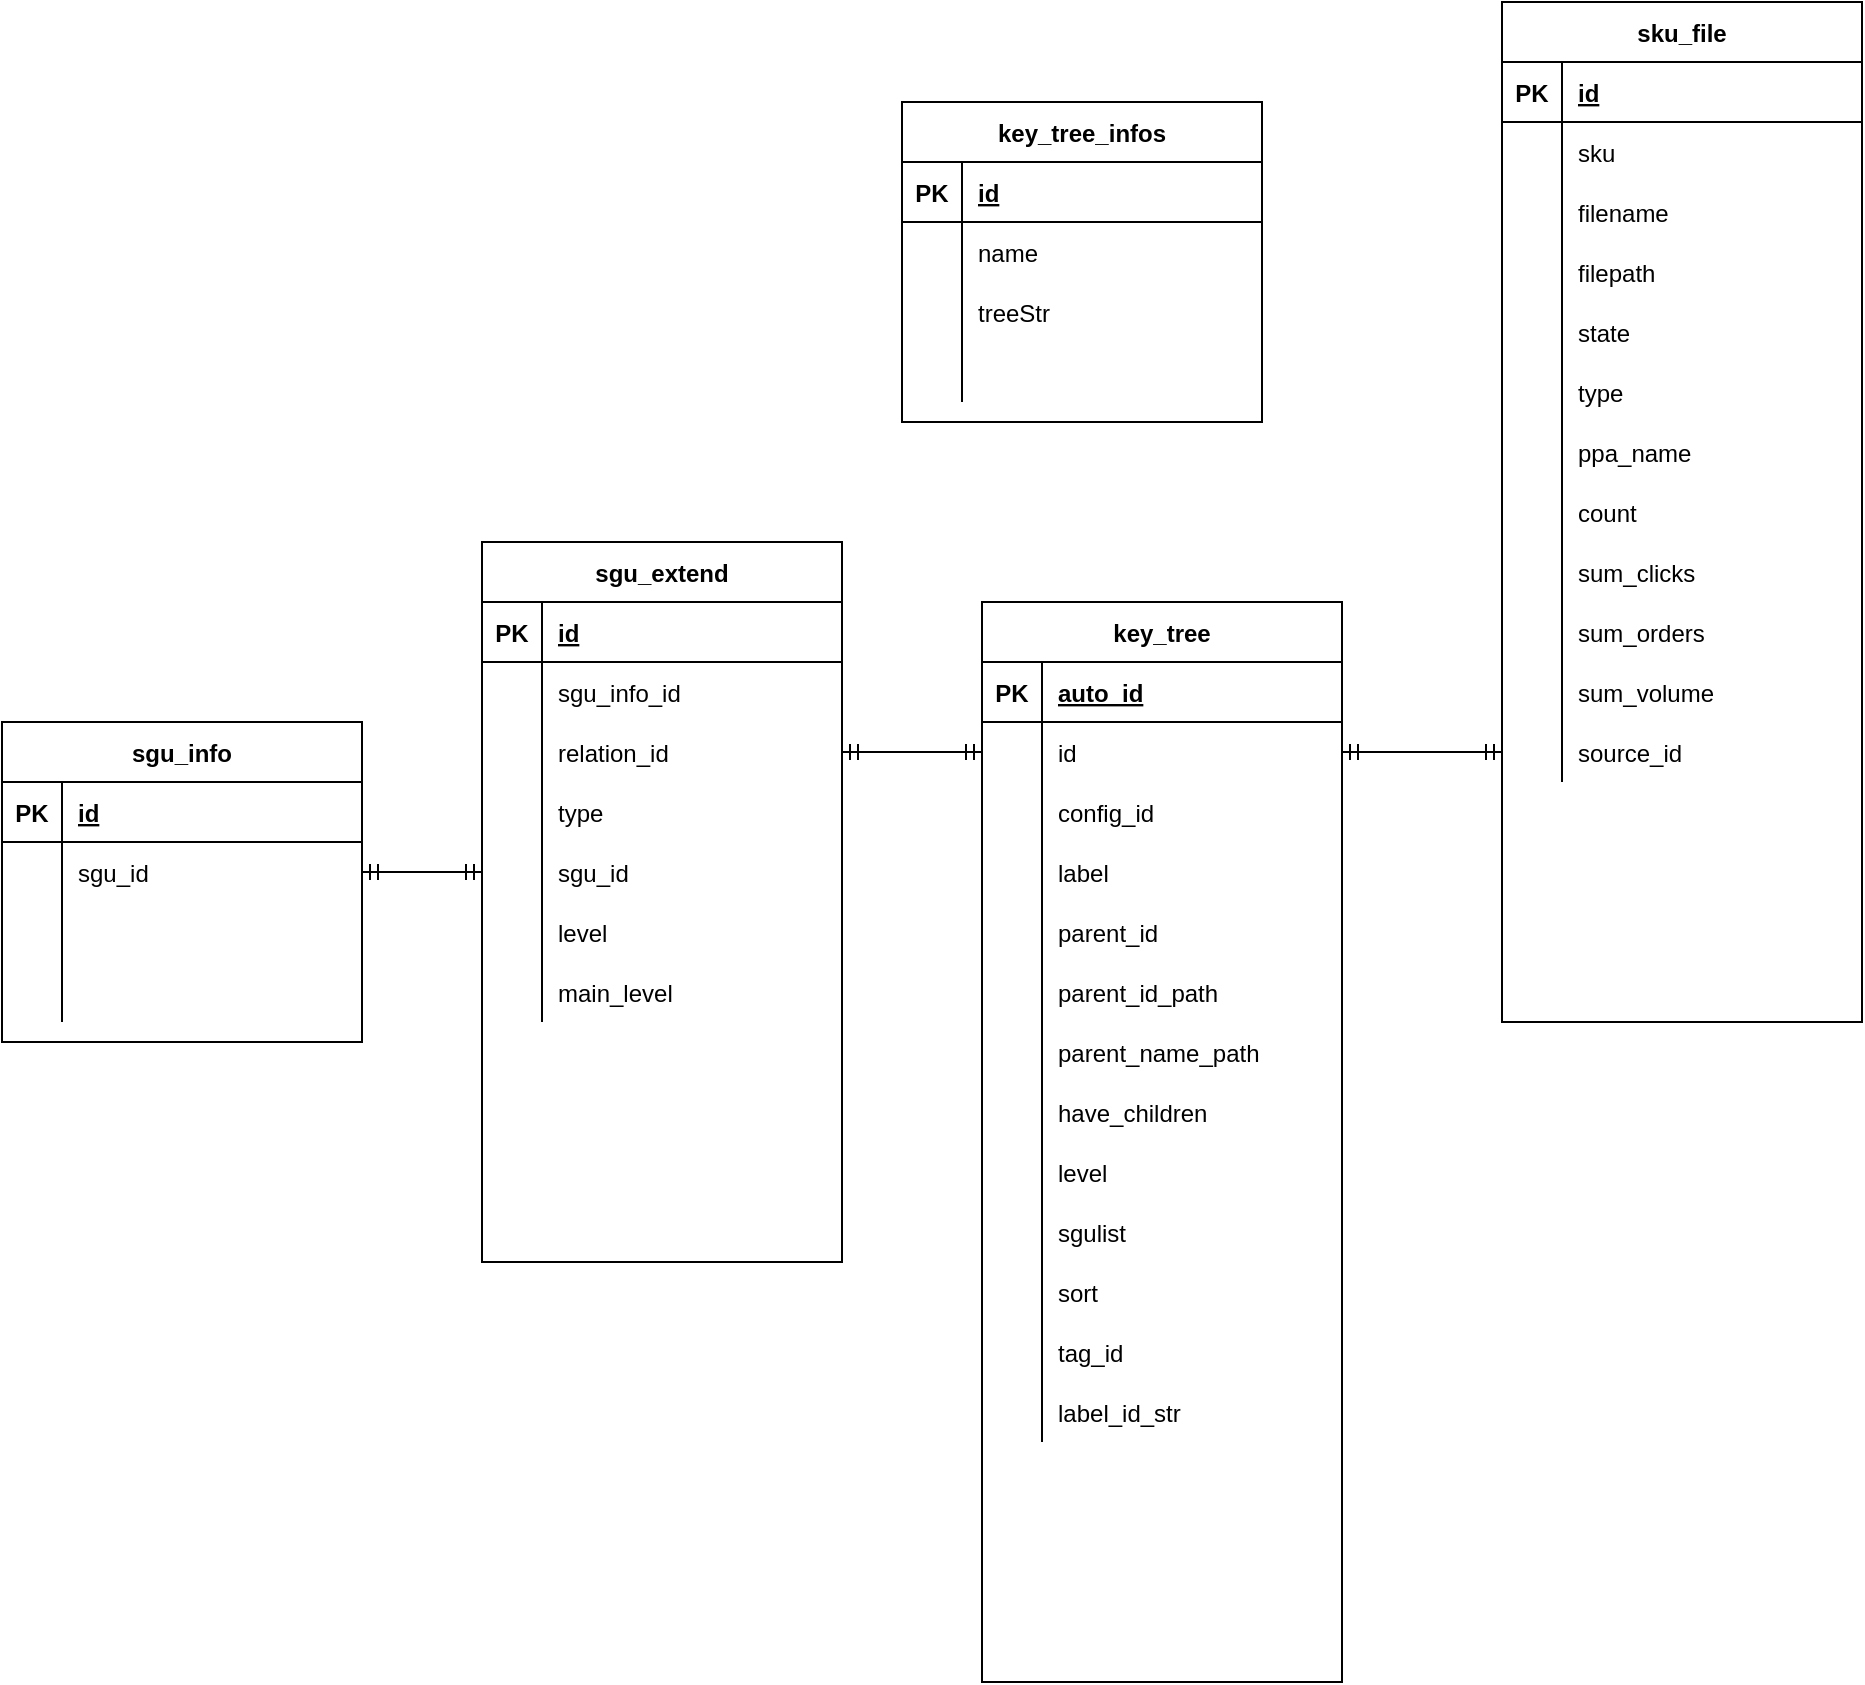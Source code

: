 <mxfile version="13.6.5" type="github">
  <diagram id="T2c0JC1pG8qGvLofcxiz" name="Page-1">
    <mxGraphModel dx="1108" dy="1663" grid="1" gridSize="10" guides="1" tooltips="1" connect="1" arrows="1" fold="1" page="1" pageScale="1" pageWidth="827" pageHeight="1169" math="0" shadow="0">
      <root>
        <mxCell id="0" />
        <mxCell id="1" parent="0" />
        <mxCell id="lmjLTgkYBgZOz8Km2oB--86" value="" style="edgeStyle=entityRelationEdgeStyle;fontSize=12;html=1;endArrow=ERmandOne;startArrow=ERmandOne;" parent="1" source="lmjLTgkYBgZOz8Km2oB--60" target="lmjLTgkYBgZOz8Km2oB--5" edge="1">
          <mxGeometry width="100" height="100" relative="1" as="geometry">
            <mxPoint x="480" y="310" as="sourcePoint" />
            <mxPoint x="580" y="210" as="targetPoint" />
          </mxGeometry>
        </mxCell>
        <mxCell id="lmjLTgkYBgZOz8Km2oB--1" value="sgu_info" style="shape=table;startSize=30;container=1;collapsible=1;childLayout=tableLayout;fixedRows=1;rowLines=0;fontStyle=1;align=center;resizeLast=1;" parent="1" vertex="1">
          <mxGeometry x="50" y="120" width="180" height="160" as="geometry">
            <mxRectangle x="30" y="80" width="80" height="30" as="alternateBounds" />
          </mxGeometry>
        </mxCell>
        <mxCell id="lmjLTgkYBgZOz8Km2oB--2" value="" style="shape=partialRectangle;collapsible=0;dropTarget=0;pointerEvents=0;fillColor=none;top=0;left=0;bottom=1;right=0;points=[[0,0.5],[1,0.5]];portConstraint=eastwest;" parent="lmjLTgkYBgZOz8Km2oB--1" vertex="1">
          <mxGeometry y="30" width="180" height="30" as="geometry" />
        </mxCell>
        <mxCell id="lmjLTgkYBgZOz8Km2oB--3" value="PK" style="shape=partialRectangle;connectable=0;fillColor=none;top=0;left=0;bottom=0;right=0;fontStyle=1;overflow=hidden;" parent="lmjLTgkYBgZOz8Km2oB--2" vertex="1">
          <mxGeometry width="30" height="30" as="geometry" />
        </mxCell>
        <mxCell id="lmjLTgkYBgZOz8Km2oB--4" value="id" style="shape=partialRectangle;connectable=0;fillColor=none;top=0;left=0;bottom=0;right=0;align=left;spacingLeft=6;fontStyle=5;overflow=hidden;" parent="lmjLTgkYBgZOz8Km2oB--2" vertex="1">
          <mxGeometry x="30" width="150" height="30" as="geometry" />
        </mxCell>
        <mxCell id="lmjLTgkYBgZOz8Km2oB--5" value="" style="shape=partialRectangle;collapsible=0;dropTarget=0;pointerEvents=0;fillColor=none;top=0;left=0;bottom=0;right=0;points=[[0,0.5],[1,0.5]];portConstraint=eastwest;" parent="lmjLTgkYBgZOz8Km2oB--1" vertex="1">
          <mxGeometry y="60" width="180" height="30" as="geometry" />
        </mxCell>
        <mxCell id="lmjLTgkYBgZOz8Km2oB--6" value="" style="shape=partialRectangle;connectable=0;fillColor=none;top=0;left=0;bottom=0;right=0;editable=1;overflow=hidden;" parent="lmjLTgkYBgZOz8Km2oB--5" vertex="1">
          <mxGeometry width="30" height="30" as="geometry" />
        </mxCell>
        <mxCell id="lmjLTgkYBgZOz8Km2oB--7" value="sgu_id" style="shape=partialRectangle;connectable=0;fillColor=none;top=0;left=0;bottom=0;right=0;align=left;spacingLeft=6;overflow=hidden;" parent="lmjLTgkYBgZOz8Km2oB--5" vertex="1">
          <mxGeometry x="30" width="150" height="30" as="geometry" />
        </mxCell>
        <mxCell id="lmjLTgkYBgZOz8Km2oB--8" value="" style="shape=partialRectangle;collapsible=0;dropTarget=0;pointerEvents=0;fillColor=none;top=0;left=0;bottom=0;right=0;points=[[0,0.5],[1,0.5]];portConstraint=eastwest;" parent="lmjLTgkYBgZOz8Km2oB--1" vertex="1">
          <mxGeometry y="90" width="180" height="30" as="geometry" />
        </mxCell>
        <mxCell id="lmjLTgkYBgZOz8Km2oB--9" value="" style="shape=partialRectangle;connectable=0;fillColor=none;top=0;left=0;bottom=0;right=0;editable=1;overflow=hidden;" parent="lmjLTgkYBgZOz8Km2oB--8" vertex="1">
          <mxGeometry width="30" height="30" as="geometry" />
        </mxCell>
        <mxCell id="lmjLTgkYBgZOz8Km2oB--10" value="" style="shape=partialRectangle;connectable=0;fillColor=none;top=0;left=0;bottom=0;right=0;align=left;spacingLeft=6;overflow=hidden;" parent="lmjLTgkYBgZOz8Km2oB--8" vertex="1">
          <mxGeometry x="30" width="150" height="30" as="geometry" />
        </mxCell>
        <mxCell id="lmjLTgkYBgZOz8Km2oB--11" value="" style="shape=partialRectangle;collapsible=0;dropTarget=0;pointerEvents=0;fillColor=none;top=0;left=0;bottom=0;right=0;points=[[0,0.5],[1,0.5]];portConstraint=eastwest;" parent="lmjLTgkYBgZOz8Km2oB--1" vertex="1">
          <mxGeometry y="120" width="180" height="30" as="geometry" />
        </mxCell>
        <mxCell id="lmjLTgkYBgZOz8Km2oB--12" value="" style="shape=partialRectangle;connectable=0;fillColor=none;top=0;left=0;bottom=0;right=0;editable=1;overflow=hidden;" parent="lmjLTgkYBgZOz8Km2oB--11" vertex="1">
          <mxGeometry width="30" height="30" as="geometry" />
        </mxCell>
        <mxCell id="lmjLTgkYBgZOz8Km2oB--13" value="" style="shape=partialRectangle;connectable=0;fillColor=none;top=0;left=0;bottom=0;right=0;align=left;spacingLeft=6;overflow=hidden;" parent="lmjLTgkYBgZOz8Km2oB--11" vertex="1">
          <mxGeometry x="30" width="150" height="30" as="geometry" />
        </mxCell>
        <mxCell id="lmjLTgkYBgZOz8Km2oB--46" value="sgu_extend" style="shape=table;startSize=30;container=1;collapsible=1;childLayout=tableLayout;fixedRows=1;rowLines=0;fontStyle=1;align=center;resizeLast=1;fillColor=none;" parent="1" vertex="1">
          <mxGeometry x="290" y="30" width="180" height="360" as="geometry">
            <mxRectangle x="570" y="75" width="60" height="30" as="alternateBounds" />
          </mxGeometry>
        </mxCell>
        <mxCell id="lmjLTgkYBgZOz8Km2oB--47" value="" style="shape=partialRectangle;collapsible=0;dropTarget=0;pointerEvents=0;fillColor=none;top=0;left=0;bottom=1;right=0;points=[[0,0.5],[1,0.5]];portConstraint=eastwest;" parent="lmjLTgkYBgZOz8Km2oB--46" vertex="1">
          <mxGeometry y="30" width="180" height="30" as="geometry" />
        </mxCell>
        <mxCell id="lmjLTgkYBgZOz8Km2oB--48" value="PK" style="shape=partialRectangle;connectable=0;fillColor=none;top=0;left=0;bottom=0;right=0;fontStyle=1;overflow=hidden;" parent="lmjLTgkYBgZOz8Km2oB--47" vertex="1">
          <mxGeometry width="30" height="30" as="geometry" />
        </mxCell>
        <mxCell id="lmjLTgkYBgZOz8Km2oB--49" value="id" style="shape=partialRectangle;connectable=0;fillColor=none;top=0;left=0;bottom=0;right=0;align=left;spacingLeft=6;fontStyle=5;overflow=hidden;" parent="lmjLTgkYBgZOz8Km2oB--47" vertex="1">
          <mxGeometry x="30" width="150" height="30" as="geometry" />
        </mxCell>
        <mxCell id="lmjLTgkYBgZOz8Km2oB--50" value="" style="shape=partialRectangle;collapsible=0;dropTarget=0;pointerEvents=0;fillColor=none;top=0;left=0;bottom=0;right=0;points=[[0,0.5],[1,0.5]];portConstraint=eastwest;" parent="lmjLTgkYBgZOz8Km2oB--46" vertex="1">
          <mxGeometry y="60" width="180" height="30" as="geometry" />
        </mxCell>
        <mxCell id="lmjLTgkYBgZOz8Km2oB--51" value="" style="shape=partialRectangle;connectable=0;fillColor=none;top=0;left=0;bottom=0;right=0;editable=1;overflow=hidden;" parent="lmjLTgkYBgZOz8Km2oB--50" vertex="1">
          <mxGeometry width="30" height="30" as="geometry" />
        </mxCell>
        <mxCell id="lmjLTgkYBgZOz8Km2oB--52" value="sgu_info_id" style="shape=partialRectangle;connectable=0;fillColor=none;top=0;left=0;bottom=0;right=0;align=left;spacingLeft=6;overflow=hidden;" parent="lmjLTgkYBgZOz8Km2oB--50" vertex="1">
          <mxGeometry x="30" width="150" height="30" as="geometry" />
        </mxCell>
        <mxCell id="lmjLTgkYBgZOz8Km2oB--53" value="" style="shape=partialRectangle;collapsible=0;dropTarget=0;pointerEvents=0;fillColor=none;top=0;left=0;bottom=0;right=0;points=[[0,0.5],[1,0.5]];portConstraint=eastwest;" parent="lmjLTgkYBgZOz8Km2oB--46" vertex="1">
          <mxGeometry y="90" width="180" height="30" as="geometry" />
        </mxCell>
        <mxCell id="lmjLTgkYBgZOz8Km2oB--54" value="" style="shape=partialRectangle;connectable=0;fillColor=none;top=0;left=0;bottom=0;right=0;editable=1;overflow=hidden;" parent="lmjLTgkYBgZOz8Km2oB--53" vertex="1">
          <mxGeometry width="30" height="30" as="geometry" />
        </mxCell>
        <mxCell id="lmjLTgkYBgZOz8Km2oB--55" value="relation_id" style="shape=partialRectangle;connectable=0;fillColor=none;top=0;left=0;bottom=0;right=0;align=left;spacingLeft=6;overflow=hidden;" parent="lmjLTgkYBgZOz8Km2oB--53" vertex="1">
          <mxGeometry x="30" width="150" height="30" as="geometry" />
        </mxCell>
        <mxCell id="lmjLTgkYBgZOz8Km2oB--56" value="" style="shape=partialRectangle;collapsible=0;dropTarget=0;pointerEvents=0;fillColor=none;top=0;left=0;bottom=0;right=0;points=[[0,0.5],[1,0.5]];portConstraint=eastwest;" parent="lmjLTgkYBgZOz8Km2oB--46" vertex="1">
          <mxGeometry y="120" width="180" height="30" as="geometry" />
        </mxCell>
        <mxCell id="lmjLTgkYBgZOz8Km2oB--57" value="" style="shape=partialRectangle;connectable=0;fillColor=none;top=0;left=0;bottom=0;right=0;editable=1;overflow=hidden;" parent="lmjLTgkYBgZOz8Km2oB--56" vertex="1">
          <mxGeometry width="30" height="30" as="geometry" />
        </mxCell>
        <mxCell id="lmjLTgkYBgZOz8Km2oB--58" value="type" style="shape=partialRectangle;connectable=0;fillColor=none;top=0;left=0;bottom=0;right=0;align=left;spacingLeft=6;overflow=hidden;" parent="lmjLTgkYBgZOz8Km2oB--56" vertex="1">
          <mxGeometry x="30" width="150" height="30" as="geometry" />
        </mxCell>
        <mxCell id="lmjLTgkYBgZOz8Km2oB--60" value="" style="shape=partialRectangle;collapsible=0;dropTarget=0;pointerEvents=0;fillColor=none;top=0;left=0;bottom=0;right=0;points=[[0,0.5],[1,0.5]];portConstraint=eastwest;" parent="lmjLTgkYBgZOz8Km2oB--46" vertex="1">
          <mxGeometry y="150" width="180" height="30" as="geometry" />
        </mxCell>
        <mxCell id="lmjLTgkYBgZOz8Km2oB--61" value="" style="shape=partialRectangle;connectable=0;fillColor=none;top=0;left=0;bottom=0;right=0;editable=1;overflow=hidden;" parent="lmjLTgkYBgZOz8Km2oB--60" vertex="1">
          <mxGeometry width="30" height="30" as="geometry" />
        </mxCell>
        <mxCell id="lmjLTgkYBgZOz8Km2oB--62" value="sgu_id" style="shape=partialRectangle;connectable=0;fillColor=none;top=0;left=0;bottom=0;right=0;align=left;spacingLeft=6;overflow=hidden;" parent="lmjLTgkYBgZOz8Km2oB--60" vertex="1">
          <mxGeometry x="30" width="150" height="30" as="geometry" />
        </mxCell>
        <mxCell id="lmjLTgkYBgZOz8Km2oB--79" value="" style="shape=partialRectangle;collapsible=0;dropTarget=0;pointerEvents=0;fillColor=none;top=0;left=0;bottom=0;right=0;points=[[0,0.5],[1,0.5]];portConstraint=eastwest;" parent="lmjLTgkYBgZOz8Km2oB--46" vertex="1">
          <mxGeometry y="180" width="180" height="30" as="geometry" />
        </mxCell>
        <mxCell id="lmjLTgkYBgZOz8Km2oB--80" value="" style="shape=partialRectangle;connectable=0;fillColor=none;top=0;left=0;bottom=0;right=0;editable=1;overflow=hidden;" parent="lmjLTgkYBgZOz8Km2oB--79" vertex="1">
          <mxGeometry width="30" height="30" as="geometry" />
        </mxCell>
        <mxCell id="lmjLTgkYBgZOz8Km2oB--81" value="level" style="shape=partialRectangle;connectable=0;fillColor=none;top=0;left=0;bottom=0;right=0;align=left;spacingLeft=6;overflow=hidden;" parent="lmjLTgkYBgZOz8Km2oB--79" vertex="1">
          <mxGeometry x="30" width="150" height="30" as="geometry" />
        </mxCell>
        <mxCell id="lmjLTgkYBgZOz8Km2oB--82" value="" style="shape=partialRectangle;collapsible=0;dropTarget=0;pointerEvents=0;fillColor=none;top=0;left=0;bottom=0;right=0;points=[[0,0.5],[1,0.5]];portConstraint=eastwest;" parent="lmjLTgkYBgZOz8Km2oB--46" vertex="1">
          <mxGeometry y="210" width="180" height="30" as="geometry" />
        </mxCell>
        <mxCell id="lmjLTgkYBgZOz8Km2oB--83" value="" style="shape=partialRectangle;connectable=0;fillColor=none;top=0;left=0;bottom=0;right=0;editable=1;overflow=hidden;" parent="lmjLTgkYBgZOz8Km2oB--82" vertex="1">
          <mxGeometry width="30" height="30" as="geometry" />
        </mxCell>
        <mxCell id="lmjLTgkYBgZOz8Km2oB--84" value="main_level" style="shape=partialRectangle;connectable=0;fillColor=none;top=0;left=0;bottom=0;right=0;align=left;spacingLeft=6;overflow=hidden;" parent="lmjLTgkYBgZOz8Km2oB--82" vertex="1">
          <mxGeometry x="30" width="150" height="30" as="geometry" />
        </mxCell>
        <mxCell id="lmjLTgkYBgZOz8Km2oB--108" value="key_tree" style="shape=table;startSize=30;container=1;collapsible=1;childLayout=tableLayout;fixedRows=1;rowLines=0;fontStyle=1;align=center;resizeLast=1;fillColor=none;" parent="1" vertex="1">
          <mxGeometry x="540" y="60" width="180" height="540" as="geometry">
            <mxRectangle x="570" y="75" width="60" height="30" as="alternateBounds" />
          </mxGeometry>
        </mxCell>
        <mxCell id="lmjLTgkYBgZOz8Km2oB--109" value="" style="shape=partialRectangle;collapsible=0;dropTarget=0;pointerEvents=0;fillColor=none;top=0;left=0;bottom=1;right=0;points=[[0,0.5],[1,0.5]];portConstraint=eastwest;" parent="lmjLTgkYBgZOz8Km2oB--108" vertex="1">
          <mxGeometry y="30" width="180" height="30" as="geometry" />
        </mxCell>
        <mxCell id="lmjLTgkYBgZOz8Km2oB--110" value="PK" style="shape=partialRectangle;connectable=0;fillColor=none;top=0;left=0;bottom=0;right=0;fontStyle=1;overflow=hidden;" parent="lmjLTgkYBgZOz8Km2oB--109" vertex="1">
          <mxGeometry width="30" height="30" as="geometry" />
        </mxCell>
        <mxCell id="lmjLTgkYBgZOz8Km2oB--111" value="auto_id" style="shape=partialRectangle;connectable=0;fillColor=none;top=0;left=0;bottom=0;right=0;align=left;spacingLeft=6;fontStyle=5;overflow=hidden;" parent="lmjLTgkYBgZOz8Km2oB--109" vertex="1">
          <mxGeometry x="30" width="150" height="30" as="geometry" />
        </mxCell>
        <mxCell id="lmjLTgkYBgZOz8Km2oB--112" value="" style="shape=partialRectangle;collapsible=0;dropTarget=0;pointerEvents=0;fillColor=none;top=0;left=0;bottom=0;right=0;points=[[0,0.5],[1,0.5]];portConstraint=eastwest;" parent="lmjLTgkYBgZOz8Km2oB--108" vertex="1">
          <mxGeometry y="60" width="180" height="30" as="geometry" />
        </mxCell>
        <mxCell id="lmjLTgkYBgZOz8Km2oB--113" value="" style="shape=partialRectangle;connectable=0;fillColor=none;top=0;left=0;bottom=0;right=0;editable=1;overflow=hidden;" parent="lmjLTgkYBgZOz8Km2oB--112" vertex="1">
          <mxGeometry width="30" height="30" as="geometry" />
        </mxCell>
        <mxCell id="lmjLTgkYBgZOz8Km2oB--114" value="id" style="shape=partialRectangle;connectable=0;fillColor=none;top=0;left=0;bottom=0;right=0;align=left;spacingLeft=6;overflow=hidden;" parent="lmjLTgkYBgZOz8Km2oB--112" vertex="1">
          <mxGeometry x="30" width="150" height="30" as="geometry" />
        </mxCell>
        <mxCell id="lmjLTgkYBgZOz8Km2oB--115" value="" style="shape=partialRectangle;collapsible=0;dropTarget=0;pointerEvents=0;fillColor=none;top=0;left=0;bottom=0;right=0;points=[[0,0.5],[1,0.5]];portConstraint=eastwest;" parent="lmjLTgkYBgZOz8Km2oB--108" vertex="1">
          <mxGeometry y="90" width="180" height="30" as="geometry" />
        </mxCell>
        <mxCell id="lmjLTgkYBgZOz8Km2oB--116" value="" style="shape=partialRectangle;connectable=0;fillColor=none;top=0;left=0;bottom=0;right=0;editable=1;overflow=hidden;" parent="lmjLTgkYBgZOz8Km2oB--115" vertex="1">
          <mxGeometry width="30" height="30" as="geometry" />
        </mxCell>
        <mxCell id="lmjLTgkYBgZOz8Km2oB--117" value="config_id" style="shape=partialRectangle;connectable=0;fillColor=none;top=0;left=0;bottom=0;right=0;align=left;spacingLeft=6;overflow=hidden;" parent="lmjLTgkYBgZOz8Km2oB--115" vertex="1">
          <mxGeometry x="30" width="150" height="30" as="geometry" />
        </mxCell>
        <mxCell id="lmjLTgkYBgZOz8Km2oB--118" value="" style="shape=partialRectangle;collapsible=0;dropTarget=0;pointerEvents=0;fillColor=none;top=0;left=0;bottom=0;right=0;points=[[0,0.5],[1,0.5]];portConstraint=eastwest;" parent="lmjLTgkYBgZOz8Km2oB--108" vertex="1">
          <mxGeometry y="120" width="180" height="30" as="geometry" />
        </mxCell>
        <mxCell id="lmjLTgkYBgZOz8Km2oB--119" value="" style="shape=partialRectangle;connectable=0;fillColor=none;top=0;left=0;bottom=0;right=0;editable=1;overflow=hidden;" parent="lmjLTgkYBgZOz8Km2oB--118" vertex="1">
          <mxGeometry width="30" height="30" as="geometry" />
        </mxCell>
        <mxCell id="lmjLTgkYBgZOz8Km2oB--120" value="label" style="shape=partialRectangle;connectable=0;fillColor=none;top=0;left=0;bottom=0;right=0;align=left;spacingLeft=6;overflow=hidden;" parent="lmjLTgkYBgZOz8Km2oB--118" vertex="1">
          <mxGeometry x="30" width="150" height="30" as="geometry" />
        </mxCell>
        <mxCell id="lmjLTgkYBgZOz8Km2oB--121" value="" style="shape=partialRectangle;collapsible=0;dropTarget=0;pointerEvents=0;fillColor=none;top=0;left=0;bottom=0;right=0;points=[[0,0.5],[1,0.5]];portConstraint=eastwest;" parent="lmjLTgkYBgZOz8Km2oB--108" vertex="1">
          <mxGeometry y="150" width="180" height="30" as="geometry" />
        </mxCell>
        <mxCell id="lmjLTgkYBgZOz8Km2oB--122" value="" style="shape=partialRectangle;connectable=0;fillColor=none;top=0;left=0;bottom=0;right=0;editable=1;overflow=hidden;" parent="lmjLTgkYBgZOz8Km2oB--121" vertex="1">
          <mxGeometry width="30" height="30" as="geometry" />
        </mxCell>
        <mxCell id="lmjLTgkYBgZOz8Km2oB--123" value="parent_id" style="shape=partialRectangle;connectable=0;fillColor=none;top=0;left=0;bottom=0;right=0;align=left;spacingLeft=6;overflow=hidden;" parent="lmjLTgkYBgZOz8Km2oB--121" vertex="1">
          <mxGeometry x="30" width="150" height="30" as="geometry" />
        </mxCell>
        <mxCell id="lmjLTgkYBgZOz8Km2oB--124" value="" style="shape=partialRectangle;collapsible=0;dropTarget=0;pointerEvents=0;fillColor=none;top=0;left=0;bottom=0;right=0;points=[[0,0.5],[1,0.5]];portConstraint=eastwest;" parent="lmjLTgkYBgZOz8Km2oB--108" vertex="1">
          <mxGeometry y="180" width="180" height="30" as="geometry" />
        </mxCell>
        <mxCell id="lmjLTgkYBgZOz8Km2oB--125" value="" style="shape=partialRectangle;connectable=0;fillColor=none;top=0;left=0;bottom=0;right=0;editable=1;overflow=hidden;" parent="lmjLTgkYBgZOz8Km2oB--124" vertex="1">
          <mxGeometry width="30" height="30" as="geometry" />
        </mxCell>
        <mxCell id="lmjLTgkYBgZOz8Km2oB--126" value="parent_id_path" style="shape=partialRectangle;connectable=0;fillColor=none;top=0;left=0;bottom=0;right=0;align=left;spacingLeft=6;overflow=hidden;" parent="lmjLTgkYBgZOz8Km2oB--124" vertex="1">
          <mxGeometry x="30" width="150" height="30" as="geometry" />
        </mxCell>
        <mxCell id="lmjLTgkYBgZOz8Km2oB--127" value="" style="shape=partialRectangle;collapsible=0;dropTarget=0;pointerEvents=0;fillColor=none;top=0;left=0;bottom=0;right=0;points=[[0,0.5],[1,0.5]];portConstraint=eastwest;" parent="lmjLTgkYBgZOz8Km2oB--108" vertex="1">
          <mxGeometry y="210" width="180" height="30" as="geometry" />
        </mxCell>
        <mxCell id="lmjLTgkYBgZOz8Km2oB--128" value="" style="shape=partialRectangle;connectable=0;fillColor=none;top=0;left=0;bottom=0;right=0;editable=1;overflow=hidden;" parent="lmjLTgkYBgZOz8Km2oB--127" vertex="1">
          <mxGeometry width="30" height="30" as="geometry" />
        </mxCell>
        <mxCell id="lmjLTgkYBgZOz8Km2oB--129" value="parent_name_path" style="shape=partialRectangle;connectable=0;fillColor=none;top=0;left=0;bottom=0;right=0;align=left;spacingLeft=6;overflow=hidden;" parent="lmjLTgkYBgZOz8Km2oB--127" vertex="1">
          <mxGeometry x="30" width="150" height="30" as="geometry" />
        </mxCell>
        <mxCell id="lmjLTgkYBgZOz8Km2oB--130" value="" style="shape=partialRectangle;collapsible=0;dropTarget=0;pointerEvents=0;fillColor=none;top=0;left=0;bottom=0;right=0;points=[[0,0.5],[1,0.5]];portConstraint=eastwest;" parent="lmjLTgkYBgZOz8Km2oB--108" vertex="1">
          <mxGeometry y="240" width="180" height="30" as="geometry" />
        </mxCell>
        <mxCell id="lmjLTgkYBgZOz8Km2oB--131" value="" style="shape=partialRectangle;connectable=0;fillColor=none;top=0;left=0;bottom=0;right=0;editable=1;overflow=hidden;" parent="lmjLTgkYBgZOz8Km2oB--130" vertex="1">
          <mxGeometry width="30" height="30" as="geometry" />
        </mxCell>
        <mxCell id="lmjLTgkYBgZOz8Km2oB--132" value="have_children" style="shape=partialRectangle;connectable=0;fillColor=none;top=0;left=0;bottom=0;right=0;align=left;spacingLeft=6;overflow=hidden;" parent="lmjLTgkYBgZOz8Km2oB--130" vertex="1">
          <mxGeometry x="30" width="150" height="30" as="geometry" />
        </mxCell>
        <mxCell id="lmjLTgkYBgZOz8Km2oB--133" value="" style="shape=partialRectangle;collapsible=0;dropTarget=0;pointerEvents=0;fillColor=none;top=0;left=0;bottom=0;right=0;points=[[0,0.5],[1,0.5]];portConstraint=eastwest;" parent="lmjLTgkYBgZOz8Km2oB--108" vertex="1">
          <mxGeometry y="270" width="180" height="30" as="geometry" />
        </mxCell>
        <mxCell id="lmjLTgkYBgZOz8Km2oB--134" value="" style="shape=partialRectangle;connectable=0;fillColor=none;top=0;left=0;bottom=0;right=0;editable=1;overflow=hidden;" parent="lmjLTgkYBgZOz8Km2oB--133" vertex="1">
          <mxGeometry width="30" height="30" as="geometry" />
        </mxCell>
        <mxCell id="lmjLTgkYBgZOz8Km2oB--135" value="level" style="shape=partialRectangle;connectable=0;fillColor=none;top=0;left=0;bottom=0;right=0;align=left;spacingLeft=6;overflow=hidden;" parent="lmjLTgkYBgZOz8Km2oB--133" vertex="1">
          <mxGeometry x="30" width="150" height="30" as="geometry" />
        </mxCell>
        <mxCell id="lmjLTgkYBgZOz8Km2oB--136" value="" style="shape=partialRectangle;collapsible=0;dropTarget=0;pointerEvents=0;fillColor=none;top=0;left=0;bottom=0;right=0;points=[[0,0.5],[1,0.5]];portConstraint=eastwest;" parent="lmjLTgkYBgZOz8Km2oB--108" vertex="1">
          <mxGeometry y="300" width="180" height="30" as="geometry" />
        </mxCell>
        <mxCell id="lmjLTgkYBgZOz8Km2oB--137" value="" style="shape=partialRectangle;connectable=0;fillColor=none;top=0;left=0;bottom=0;right=0;editable=1;overflow=hidden;" parent="lmjLTgkYBgZOz8Km2oB--136" vertex="1">
          <mxGeometry width="30" height="30" as="geometry" />
        </mxCell>
        <mxCell id="lmjLTgkYBgZOz8Km2oB--138" value="sgulist" style="shape=partialRectangle;connectable=0;fillColor=none;top=0;left=0;bottom=0;right=0;align=left;spacingLeft=6;overflow=hidden;" parent="lmjLTgkYBgZOz8Km2oB--136" vertex="1">
          <mxGeometry x="30" width="150" height="30" as="geometry" />
        </mxCell>
        <mxCell id="lmjLTgkYBgZOz8Km2oB--139" value="" style="shape=partialRectangle;collapsible=0;dropTarget=0;pointerEvents=0;fillColor=none;top=0;left=0;bottom=0;right=0;points=[[0,0.5],[1,0.5]];portConstraint=eastwest;" parent="lmjLTgkYBgZOz8Km2oB--108" vertex="1">
          <mxGeometry y="330" width="180" height="30" as="geometry" />
        </mxCell>
        <mxCell id="lmjLTgkYBgZOz8Km2oB--140" value="" style="shape=partialRectangle;connectable=0;fillColor=none;top=0;left=0;bottom=0;right=0;editable=1;overflow=hidden;" parent="lmjLTgkYBgZOz8Km2oB--139" vertex="1">
          <mxGeometry width="30" height="30" as="geometry" />
        </mxCell>
        <mxCell id="lmjLTgkYBgZOz8Km2oB--141" value="sort" style="shape=partialRectangle;connectable=0;fillColor=none;top=0;left=0;bottom=0;right=0;align=left;spacingLeft=6;overflow=hidden;" parent="lmjLTgkYBgZOz8Km2oB--139" vertex="1">
          <mxGeometry x="30" width="150" height="30" as="geometry" />
        </mxCell>
        <mxCell id="lmjLTgkYBgZOz8Km2oB--142" value="" style="shape=partialRectangle;collapsible=0;dropTarget=0;pointerEvents=0;fillColor=none;top=0;left=0;bottom=0;right=0;points=[[0,0.5],[1,0.5]];portConstraint=eastwest;" parent="lmjLTgkYBgZOz8Km2oB--108" vertex="1">
          <mxGeometry y="360" width="180" height="30" as="geometry" />
        </mxCell>
        <mxCell id="lmjLTgkYBgZOz8Km2oB--143" value="" style="shape=partialRectangle;connectable=0;fillColor=none;top=0;left=0;bottom=0;right=0;editable=1;overflow=hidden;" parent="lmjLTgkYBgZOz8Km2oB--142" vertex="1">
          <mxGeometry width="30" height="30" as="geometry" />
        </mxCell>
        <mxCell id="lmjLTgkYBgZOz8Km2oB--144" value="tag_id" style="shape=partialRectangle;connectable=0;fillColor=none;top=0;left=0;bottom=0;right=0;align=left;spacingLeft=6;overflow=hidden;" parent="lmjLTgkYBgZOz8Km2oB--142" vertex="1">
          <mxGeometry x="30" width="150" height="30" as="geometry" />
        </mxCell>
        <mxCell id="lmjLTgkYBgZOz8Km2oB--145" value="" style="shape=partialRectangle;collapsible=0;dropTarget=0;pointerEvents=0;fillColor=none;top=0;left=0;bottom=0;right=0;points=[[0,0.5],[1,0.5]];portConstraint=eastwest;" parent="lmjLTgkYBgZOz8Km2oB--108" vertex="1">
          <mxGeometry y="390" width="180" height="30" as="geometry" />
        </mxCell>
        <mxCell id="lmjLTgkYBgZOz8Km2oB--146" value="" style="shape=partialRectangle;connectable=0;fillColor=none;top=0;left=0;bottom=0;right=0;editable=1;overflow=hidden;" parent="lmjLTgkYBgZOz8Km2oB--145" vertex="1">
          <mxGeometry width="30" height="30" as="geometry" />
        </mxCell>
        <mxCell id="lmjLTgkYBgZOz8Km2oB--147" value="label_id_str" style="shape=partialRectangle;connectable=0;fillColor=none;top=0;left=0;bottom=0;right=0;align=left;spacingLeft=6;overflow=hidden;" parent="lmjLTgkYBgZOz8Km2oB--145" vertex="1">
          <mxGeometry x="30" width="150" height="30" as="geometry" />
        </mxCell>
        <mxCell id="lmjLTgkYBgZOz8Km2oB--161" value="" style="edgeStyle=entityRelationEdgeStyle;fontSize=12;html=1;endArrow=ERmandOne;startArrow=ERmandOne;exitX=1;exitY=0.5;exitDx=0;exitDy=0;entryX=0;entryY=0.5;entryDx=0;entryDy=0;" parent="1" source="lmjLTgkYBgZOz8Km2oB--53" target="lmjLTgkYBgZOz8Km2oB--112" edge="1">
          <mxGeometry width="100" height="100" relative="1" as="geometry">
            <mxPoint x="520" y="220" as="sourcePoint" />
            <mxPoint x="620" y="120" as="targetPoint" />
          </mxGeometry>
        </mxCell>
        <mxCell id="PU8C4lSoChh2weEtVs2--3" value="" style="edgeStyle=entityRelationEdgeStyle;fontSize=12;html=1;endArrow=ERmandOne;startArrow=ERmandOne;entryX=0;entryY=0.5;entryDx=0;entryDy=0;exitX=1;exitY=0.5;exitDx=0;exitDy=0;" edge="1" parent="1" source="lmjLTgkYBgZOz8Km2oB--112" target="lmjLTgkYBgZOz8Km2oB--105">
          <mxGeometry width="100" height="100" relative="1" as="geometry">
            <mxPoint x="590" y="310" as="sourcePoint" />
            <mxPoint x="690" y="210" as="targetPoint" />
          </mxGeometry>
        </mxCell>
        <mxCell id="lmjLTgkYBgZOz8Km2oB--63" value="sku_file" style="shape=table;startSize=30;container=1;collapsible=1;childLayout=tableLayout;fixedRows=1;rowLines=0;fontStyle=1;align=center;resizeLast=1;fillColor=none;" parent="1" vertex="1">
          <mxGeometry x="800" y="-240" width="180" height="510" as="geometry">
            <mxRectangle x="570" y="75" width="60" height="30" as="alternateBounds" />
          </mxGeometry>
        </mxCell>
        <mxCell id="lmjLTgkYBgZOz8Km2oB--64" value="" style="shape=partialRectangle;collapsible=0;dropTarget=0;pointerEvents=0;fillColor=none;top=0;left=0;bottom=1;right=0;points=[[0,0.5],[1,0.5]];portConstraint=eastwest;" parent="lmjLTgkYBgZOz8Km2oB--63" vertex="1">
          <mxGeometry y="30" width="180" height="30" as="geometry" />
        </mxCell>
        <mxCell id="lmjLTgkYBgZOz8Km2oB--65" value="PK" style="shape=partialRectangle;connectable=0;fillColor=none;top=0;left=0;bottom=0;right=0;fontStyle=1;overflow=hidden;" parent="lmjLTgkYBgZOz8Km2oB--64" vertex="1">
          <mxGeometry width="30" height="30" as="geometry" />
        </mxCell>
        <mxCell id="lmjLTgkYBgZOz8Km2oB--66" value="id" style="shape=partialRectangle;connectable=0;fillColor=none;top=0;left=0;bottom=0;right=0;align=left;spacingLeft=6;fontStyle=5;overflow=hidden;" parent="lmjLTgkYBgZOz8Km2oB--64" vertex="1">
          <mxGeometry x="30" width="150" height="30" as="geometry" />
        </mxCell>
        <mxCell id="lmjLTgkYBgZOz8Km2oB--67" value="" style="shape=partialRectangle;collapsible=0;dropTarget=0;pointerEvents=0;fillColor=none;top=0;left=0;bottom=0;right=0;points=[[0,0.5],[1,0.5]];portConstraint=eastwest;" parent="lmjLTgkYBgZOz8Km2oB--63" vertex="1">
          <mxGeometry y="60" width="180" height="30" as="geometry" />
        </mxCell>
        <mxCell id="lmjLTgkYBgZOz8Km2oB--68" value="" style="shape=partialRectangle;connectable=0;fillColor=none;top=0;left=0;bottom=0;right=0;editable=1;overflow=hidden;" parent="lmjLTgkYBgZOz8Km2oB--67" vertex="1">
          <mxGeometry width="30" height="30" as="geometry" />
        </mxCell>
        <mxCell id="lmjLTgkYBgZOz8Km2oB--69" value="sku" style="shape=partialRectangle;connectable=0;fillColor=none;top=0;left=0;bottom=0;right=0;align=left;spacingLeft=6;overflow=hidden;" parent="lmjLTgkYBgZOz8Km2oB--67" vertex="1">
          <mxGeometry x="30" width="150" height="30" as="geometry" />
        </mxCell>
        <mxCell id="lmjLTgkYBgZOz8Km2oB--70" value="" style="shape=partialRectangle;collapsible=0;dropTarget=0;pointerEvents=0;fillColor=none;top=0;left=0;bottom=0;right=0;points=[[0,0.5],[1,0.5]];portConstraint=eastwest;" parent="lmjLTgkYBgZOz8Km2oB--63" vertex="1">
          <mxGeometry y="90" width="180" height="30" as="geometry" />
        </mxCell>
        <mxCell id="lmjLTgkYBgZOz8Km2oB--71" value="" style="shape=partialRectangle;connectable=0;fillColor=none;top=0;left=0;bottom=0;right=0;editable=1;overflow=hidden;" parent="lmjLTgkYBgZOz8Km2oB--70" vertex="1">
          <mxGeometry width="30" height="30" as="geometry" />
        </mxCell>
        <mxCell id="lmjLTgkYBgZOz8Km2oB--72" value="filename" style="shape=partialRectangle;connectable=0;fillColor=none;top=0;left=0;bottom=0;right=0;align=left;spacingLeft=6;overflow=hidden;" parent="lmjLTgkYBgZOz8Km2oB--70" vertex="1">
          <mxGeometry x="30" width="150" height="30" as="geometry" />
        </mxCell>
        <mxCell id="lmjLTgkYBgZOz8Km2oB--73" value="" style="shape=partialRectangle;collapsible=0;dropTarget=0;pointerEvents=0;fillColor=none;top=0;left=0;bottom=0;right=0;points=[[0,0.5],[1,0.5]];portConstraint=eastwest;" parent="lmjLTgkYBgZOz8Km2oB--63" vertex="1">
          <mxGeometry y="120" width="180" height="30" as="geometry" />
        </mxCell>
        <mxCell id="lmjLTgkYBgZOz8Km2oB--74" value="" style="shape=partialRectangle;connectable=0;fillColor=none;top=0;left=0;bottom=0;right=0;editable=1;overflow=hidden;" parent="lmjLTgkYBgZOz8Km2oB--73" vertex="1">
          <mxGeometry width="30" height="30" as="geometry" />
        </mxCell>
        <mxCell id="lmjLTgkYBgZOz8Km2oB--75" value="filepath" style="shape=partialRectangle;connectable=0;fillColor=none;top=0;left=0;bottom=0;right=0;align=left;spacingLeft=6;overflow=hidden;" parent="lmjLTgkYBgZOz8Km2oB--73" vertex="1">
          <mxGeometry x="30" width="150" height="30" as="geometry" />
        </mxCell>
        <mxCell id="lmjLTgkYBgZOz8Km2oB--76" value="" style="shape=partialRectangle;collapsible=0;dropTarget=0;pointerEvents=0;fillColor=none;top=0;left=0;bottom=0;right=0;points=[[0,0.5],[1,0.5]];portConstraint=eastwest;" parent="lmjLTgkYBgZOz8Km2oB--63" vertex="1">
          <mxGeometry y="150" width="180" height="30" as="geometry" />
        </mxCell>
        <mxCell id="lmjLTgkYBgZOz8Km2oB--77" value="" style="shape=partialRectangle;connectable=0;fillColor=none;top=0;left=0;bottom=0;right=0;editable=1;overflow=hidden;" parent="lmjLTgkYBgZOz8Km2oB--76" vertex="1">
          <mxGeometry width="30" height="30" as="geometry" />
        </mxCell>
        <mxCell id="lmjLTgkYBgZOz8Km2oB--78" value="state" style="shape=partialRectangle;connectable=0;fillColor=none;top=0;left=0;bottom=0;right=0;align=left;spacingLeft=6;overflow=hidden;" parent="lmjLTgkYBgZOz8Km2oB--76" vertex="1">
          <mxGeometry x="30" width="150" height="30" as="geometry" />
        </mxCell>
        <mxCell id="lmjLTgkYBgZOz8Km2oB--87" value="" style="shape=partialRectangle;collapsible=0;dropTarget=0;pointerEvents=0;fillColor=none;top=0;left=0;bottom=0;right=0;points=[[0,0.5],[1,0.5]];portConstraint=eastwest;" parent="lmjLTgkYBgZOz8Km2oB--63" vertex="1">
          <mxGeometry y="180" width="180" height="30" as="geometry" />
        </mxCell>
        <mxCell id="lmjLTgkYBgZOz8Km2oB--88" value="" style="shape=partialRectangle;connectable=0;fillColor=none;top=0;left=0;bottom=0;right=0;editable=1;overflow=hidden;" parent="lmjLTgkYBgZOz8Km2oB--87" vertex="1">
          <mxGeometry width="30" height="30" as="geometry" />
        </mxCell>
        <mxCell id="lmjLTgkYBgZOz8Km2oB--89" value="type" style="shape=partialRectangle;connectable=0;fillColor=none;top=0;left=0;bottom=0;right=0;align=left;spacingLeft=6;overflow=hidden;" parent="lmjLTgkYBgZOz8Km2oB--87" vertex="1">
          <mxGeometry x="30" width="150" height="30" as="geometry" />
        </mxCell>
        <mxCell id="lmjLTgkYBgZOz8Km2oB--90" value="" style="shape=partialRectangle;collapsible=0;dropTarget=0;pointerEvents=0;fillColor=none;top=0;left=0;bottom=0;right=0;points=[[0,0.5],[1,0.5]];portConstraint=eastwest;" parent="lmjLTgkYBgZOz8Km2oB--63" vertex="1">
          <mxGeometry y="210" width="180" height="30" as="geometry" />
        </mxCell>
        <mxCell id="lmjLTgkYBgZOz8Km2oB--91" value="" style="shape=partialRectangle;connectable=0;fillColor=none;top=0;left=0;bottom=0;right=0;editable=1;overflow=hidden;" parent="lmjLTgkYBgZOz8Km2oB--90" vertex="1">
          <mxGeometry width="30" height="30" as="geometry" />
        </mxCell>
        <mxCell id="lmjLTgkYBgZOz8Km2oB--92" value="ppa_name" style="shape=partialRectangle;connectable=0;fillColor=none;top=0;left=0;bottom=0;right=0;align=left;spacingLeft=6;overflow=hidden;" parent="lmjLTgkYBgZOz8Km2oB--90" vertex="1">
          <mxGeometry x="30" width="150" height="30" as="geometry" />
        </mxCell>
        <mxCell id="lmjLTgkYBgZOz8Km2oB--93" value="" style="shape=partialRectangle;collapsible=0;dropTarget=0;pointerEvents=0;fillColor=none;top=0;left=0;bottom=0;right=0;points=[[0,0.5],[1,0.5]];portConstraint=eastwest;" parent="lmjLTgkYBgZOz8Km2oB--63" vertex="1">
          <mxGeometry y="240" width="180" height="30" as="geometry" />
        </mxCell>
        <mxCell id="lmjLTgkYBgZOz8Km2oB--94" value="" style="shape=partialRectangle;connectable=0;fillColor=none;top=0;left=0;bottom=0;right=0;editable=1;overflow=hidden;" parent="lmjLTgkYBgZOz8Km2oB--93" vertex="1">
          <mxGeometry width="30" height="30" as="geometry" />
        </mxCell>
        <mxCell id="lmjLTgkYBgZOz8Km2oB--95" value="count" style="shape=partialRectangle;connectable=0;fillColor=none;top=0;left=0;bottom=0;right=0;align=left;spacingLeft=6;overflow=hidden;" parent="lmjLTgkYBgZOz8Km2oB--93" vertex="1">
          <mxGeometry x="30" width="150" height="30" as="geometry" />
        </mxCell>
        <mxCell id="lmjLTgkYBgZOz8Km2oB--96" value="" style="shape=partialRectangle;collapsible=0;dropTarget=0;pointerEvents=0;fillColor=none;top=0;left=0;bottom=0;right=0;points=[[0,0.5],[1,0.5]];portConstraint=eastwest;" parent="lmjLTgkYBgZOz8Km2oB--63" vertex="1">
          <mxGeometry y="270" width="180" height="30" as="geometry" />
        </mxCell>
        <mxCell id="lmjLTgkYBgZOz8Km2oB--97" value="" style="shape=partialRectangle;connectable=0;fillColor=none;top=0;left=0;bottom=0;right=0;editable=1;overflow=hidden;" parent="lmjLTgkYBgZOz8Km2oB--96" vertex="1">
          <mxGeometry width="30" height="30" as="geometry" />
        </mxCell>
        <mxCell id="lmjLTgkYBgZOz8Km2oB--98" value="sum_clicks" style="shape=partialRectangle;connectable=0;fillColor=none;top=0;left=0;bottom=0;right=0;align=left;spacingLeft=6;overflow=hidden;" parent="lmjLTgkYBgZOz8Km2oB--96" vertex="1">
          <mxGeometry x="30" width="150" height="30" as="geometry" />
        </mxCell>
        <mxCell id="lmjLTgkYBgZOz8Km2oB--99" value="" style="shape=partialRectangle;collapsible=0;dropTarget=0;pointerEvents=0;fillColor=none;top=0;left=0;bottom=0;right=0;points=[[0,0.5],[1,0.5]];portConstraint=eastwest;" parent="lmjLTgkYBgZOz8Km2oB--63" vertex="1">
          <mxGeometry y="300" width="180" height="30" as="geometry" />
        </mxCell>
        <mxCell id="lmjLTgkYBgZOz8Km2oB--100" value="" style="shape=partialRectangle;connectable=0;fillColor=none;top=0;left=0;bottom=0;right=0;editable=1;overflow=hidden;" parent="lmjLTgkYBgZOz8Km2oB--99" vertex="1">
          <mxGeometry width="30" height="30" as="geometry" />
        </mxCell>
        <mxCell id="lmjLTgkYBgZOz8Km2oB--101" value="sum_orders" style="shape=partialRectangle;connectable=0;fillColor=none;top=0;left=0;bottom=0;right=0;align=left;spacingLeft=6;overflow=hidden;" parent="lmjLTgkYBgZOz8Km2oB--99" vertex="1">
          <mxGeometry x="30" width="150" height="30" as="geometry" />
        </mxCell>
        <mxCell id="lmjLTgkYBgZOz8Km2oB--102" value="" style="shape=partialRectangle;collapsible=0;dropTarget=0;pointerEvents=0;fillColor=none;top=0;left=0;bottom=0;right=0;points=[[0,0.5],[1,0.5]];portConstraint=eastwest;" parent="lmjLTgkYBgZOz8Km2oB--63" vertex="1">
          <mxGeometry y="330" width="180" height="30" as="geometry" />
        </mxCell>
        <mxCell id="lmjLTgkYBgZOz8Km2oB--103" value="" style="shape=partialRectangle;connectable=0;fillColor=none;top=0;left=0;bottom=0;right=0;editable=1;overflow=hidden;" parent="lmjLTgkYBgZOz8Km2oB--102" vertex="1">
          <mxGeometry width="30" height="30" as="geometry" />
        </mxCell>
        <mxCell id="lmjLTgkYBgZOz8Km2oB--104" value="sum_volume" style="shape=partialRectangle;connectable=0;fillColor=none;top=0;left=0;bottom=0;right=0;align=left;spacingLeft=6;overflow=hidden;" parent="lmjLTgkYBgZOz8Km2oB--102" vertex="1">
          <mxGeometry x="30" width="150" height="30" as="geometry" />
        </mxCell>
        <mxCell id="lmjLTgkYBgZOz8Km2oB--105" value="" style="shape=partialRectangle;collapsible=0;dropTarget=0;pointerEvents=0;fillColor=none;top=0;left=0;bottom=0;right=0;points=[[0,0.5],[1,0.5]];portConstraint=eastwest;" parent="lmjLTgkYBgZOz8Km2oB--63" vertex="1">
          <mxGeometry y="360" width="180" height="30" as="geometry" />
        </mxCell>
        <mxCell id="lmjLTgkYBgZOz8Km2oB--106" value="" style="shape=partialRectangle;connectable=0;fillColor=none;top=0;left=0;bottom=0;right=0;editable=1;overflow=hidden;" parent="lmjLTgkYBgZOz8Km2oB--105" vertex="1">
          <mxGeometry width="30" height="30" as="geometry" />
        </mxCell>
        <mxCell id="lmjLTgkYBgZOz8Km2oB--107" value="source_id" style="shape=partialRectangle;connectable=0;fillColor=none;top=0;left=0;bottom=0;right=0;align=left;spacingLeft=6;overflow=hidden;" parent="lmjLTgkYBgZOz8Km2oB--105" vertex="1">
          <mxGeometry x="30" width="150" height="30" as="geometry" />
        </mxCell>
        <mxCell id="lmjLTgkYBgZOz8Km2oB--148" value="key_tree_infos" style="shape=table;startSize=30;container=1;collapsible=1;childLayout=tableLayout;fixedRows=1;rowLines=0;fontStyle=1;align=center;resizeLast=1;fillColor=none;" parent="1" vertex="1">
          <mxGeometry x="500" y="-190" width="180" height="160" as="geometry" />
        </mxCell>
        <mxCell id="lmjLTgkYBgZOz8Km2oB--149" value="" style="shape=partialRectangle;collapsible=0;dropTarget=0;pointerEvents=0;fillColor=none;top=0;left=0;bottom=1;right=0;points=[[0,0.5],[1,0.5]];portConstraint=eastwest;" parent="lmjLTgkYBgZOz8Km2oB--148" vertex="1">
          <mxGeometry y="30" width="180" height="30" as="geometry" />
        </mxCell>
        <mxCell id="lmjLTgkYBgZOz8Km2oB--150" value="PK" style="shape=partialRectangle;connectable=0;fillColor=none;top=0;left=0;bottom=0;right=0;fontStyle=1;overflow=hidden;" parent="lmjLTgkYBgZOz8Km2oB--149" vertex="1">
          <mxGeometry width="30" height="30" as="geometry" />
        </mxCell>
        <mxCell id="lmjLTgkYBgZOz8Km2oB--151" value="id" style="shape=partialRectangle;connectable=0;fillColor=none;top=0;left=0;bottom=0;right=0;align=left;spacingLeft=6;fontStyle=5;overflow=hidden;" parent="lmjLTgkYBgZOz8Km2oB--149" vertex="1">
          <mxGeometry x="30" width="150" height="30" as="geometry" />
        </mxCell>
        <mxCell id="lmjLTgkYBgZOz8Km2oB--152" value="" style="shape=partialRectangle;collapsible=0;dropTarget=0;pointerEvents=0;fillColor=none;top=0;left=0;bottom=0;right=0;points=[[0,0.5],[1,0.5]];portConstraint=eastwest;" parent="lmjLTgkYBgZOz8Km2oB--148" vertex="1">
          <mxGeometry y="60" width="180" height="30" as="geometry" />
        </mxCell>
        <mxCell id="lmjLTgkYBgZOz8Km2oB--153" value="" style="shape=partialRectangle;connectable=0;fillColor=none;top=0;left=0;bottom=0;right=0;editable=1;overflow=hidden;" parent="lmjLTgkYBgZOz8Km2oB--152" vertex="1">
          <mxGeometry width="30" height="30" as="geometry" />
        </mxCell>
        <mxCell id="lmjLTgkYBgZOz8Km2oB--154" value="name" style="shape=partialRectangle;connectable=0;fillColor=none;top=0;left=0;bottom=0;right=0;align=left;spacingLeft=6;overflow=hidden;" parent="lmjLTgkYBgZOz8Km2oB--152" vertex="1">
          <mxGeometry x="30" width="150" height="30" as="geometry" />
        </mxCell>
        <mxCell id="lmjLTgkYBgZOz8Km2oB--155" value="" style="shape=partialRectangle;collapsible=0;dropTarget=0;pointerEvents=0;fillColor=none;top=0;left=0;bottom=0;right=0;points=[[0,0.5],[1,0.5]];portConstraint=eastwest;" parent="lmjLTgkYBgZOz8Km2oB--148" vertex="1">
          <mxGeometry y="90" width="180" height="30" as="geometry" />
        </mxCell>
        <mxCell id="lmjLTgkYBgZOz8Km2oB--156" value="" style="shape=partialRectangle;connectable=0;fillColor=none;top=0;left=0;bottom=0;right=0;editable=1;overflow=hidden;" parent="lmjLTgkYBgZOz8Km2oB--155" vertex="1">
          <mxGeometry width="30" height="30" as="geometry" />
        </mxCell>
        <mxCell id="lmjLTgkYBgZOz8Km2oB--157" value="treeStr" style="shape=partialRectangle;connectable=0;fillColor=none;top=0;left=0;bottom=0;right=0;align=left;spacingLeft=6;overflow=hidden;" parent="lmjLTgkYBgZOz8Km2oB--155" vertex="1">
          <mxGeometry x="30" width="150" height="30" as="geometry" />
        </mxCell>
        <mxCell id="lmjLTgkYBgZOz8Km2oB--158" value="" style="shape=partialRectangle;collapsible=0;dropTarget=0;pointerEvents=0;fillColor=none;top=0;left=0;bottom=0;right=0;points=[[0,0.5],[1,0.5]];portConstraint=eastwest;" parent="lmjLTgkYBgZOz8Km2oB--148" vertex="1">
          <mxGeometry y="120" width="180" height="30" as="geometry" />
        </mxCell>
        <mxCell id="lmjLTgkYBgZOz8Km2oB--159" value="" style="shape=partialRectangle;connectable=0;fillColor=none;top=0;left=0;bottom=0;right=0;editable=1;overflow=hidden;" parent="lmjLTgkYBgZOz8Km2oB--158" vertex="1">
          <mxGeometry width="30" height="30" as="geometry" />
        </mxCell>
        <mxCell id="lmjLTgkYBgZOz8Km2oB--160" value="" style="shape=partialRectangle;connectable=0;fillColor=none;top=0;left=0;bottom=0;right=0;align=left;spacingLeft=6;overflow=hidden;" parent="lmjLTgkYBgZOz8Km2oB--158" vertex="1">
          <mxGeometry x="30" width="150" height="30" as="geometry" />
        </mxCell>
      </root>
    </mxGraphModel>
  </diagram>
</mxfile>
